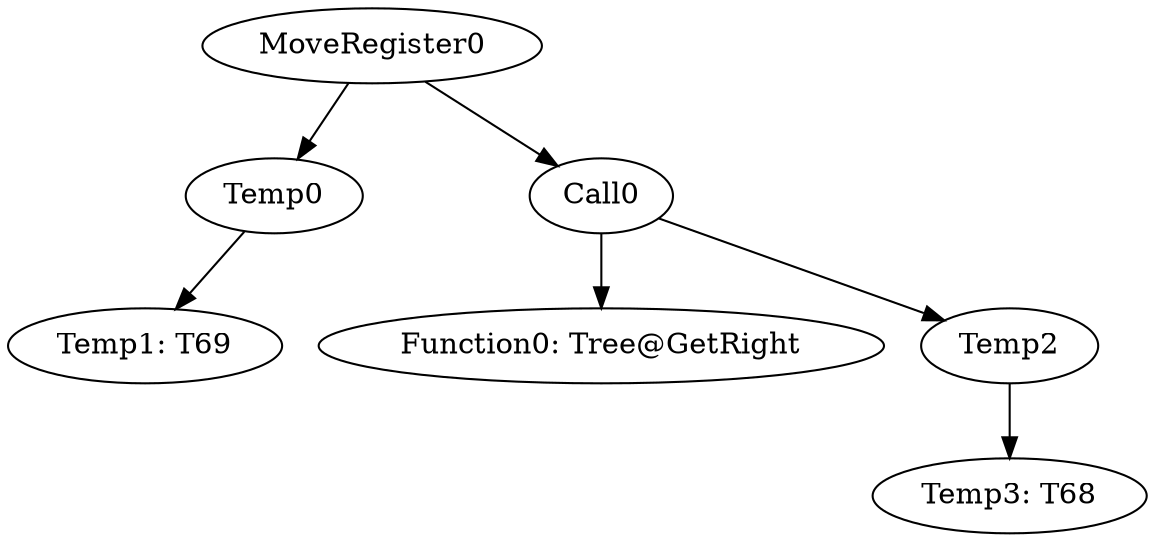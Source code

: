 digraph {
	ordering = out;
	Call0 -> "Function0: Tree@GetRight";
	Call0 -> Temp2;
	MoveRegister0 -> Temp0;
	MoveRegister0 -> Call0;
	Temp2 -> "Temp3: T68";
	Temp0 -> "Temp1: T69";
}

